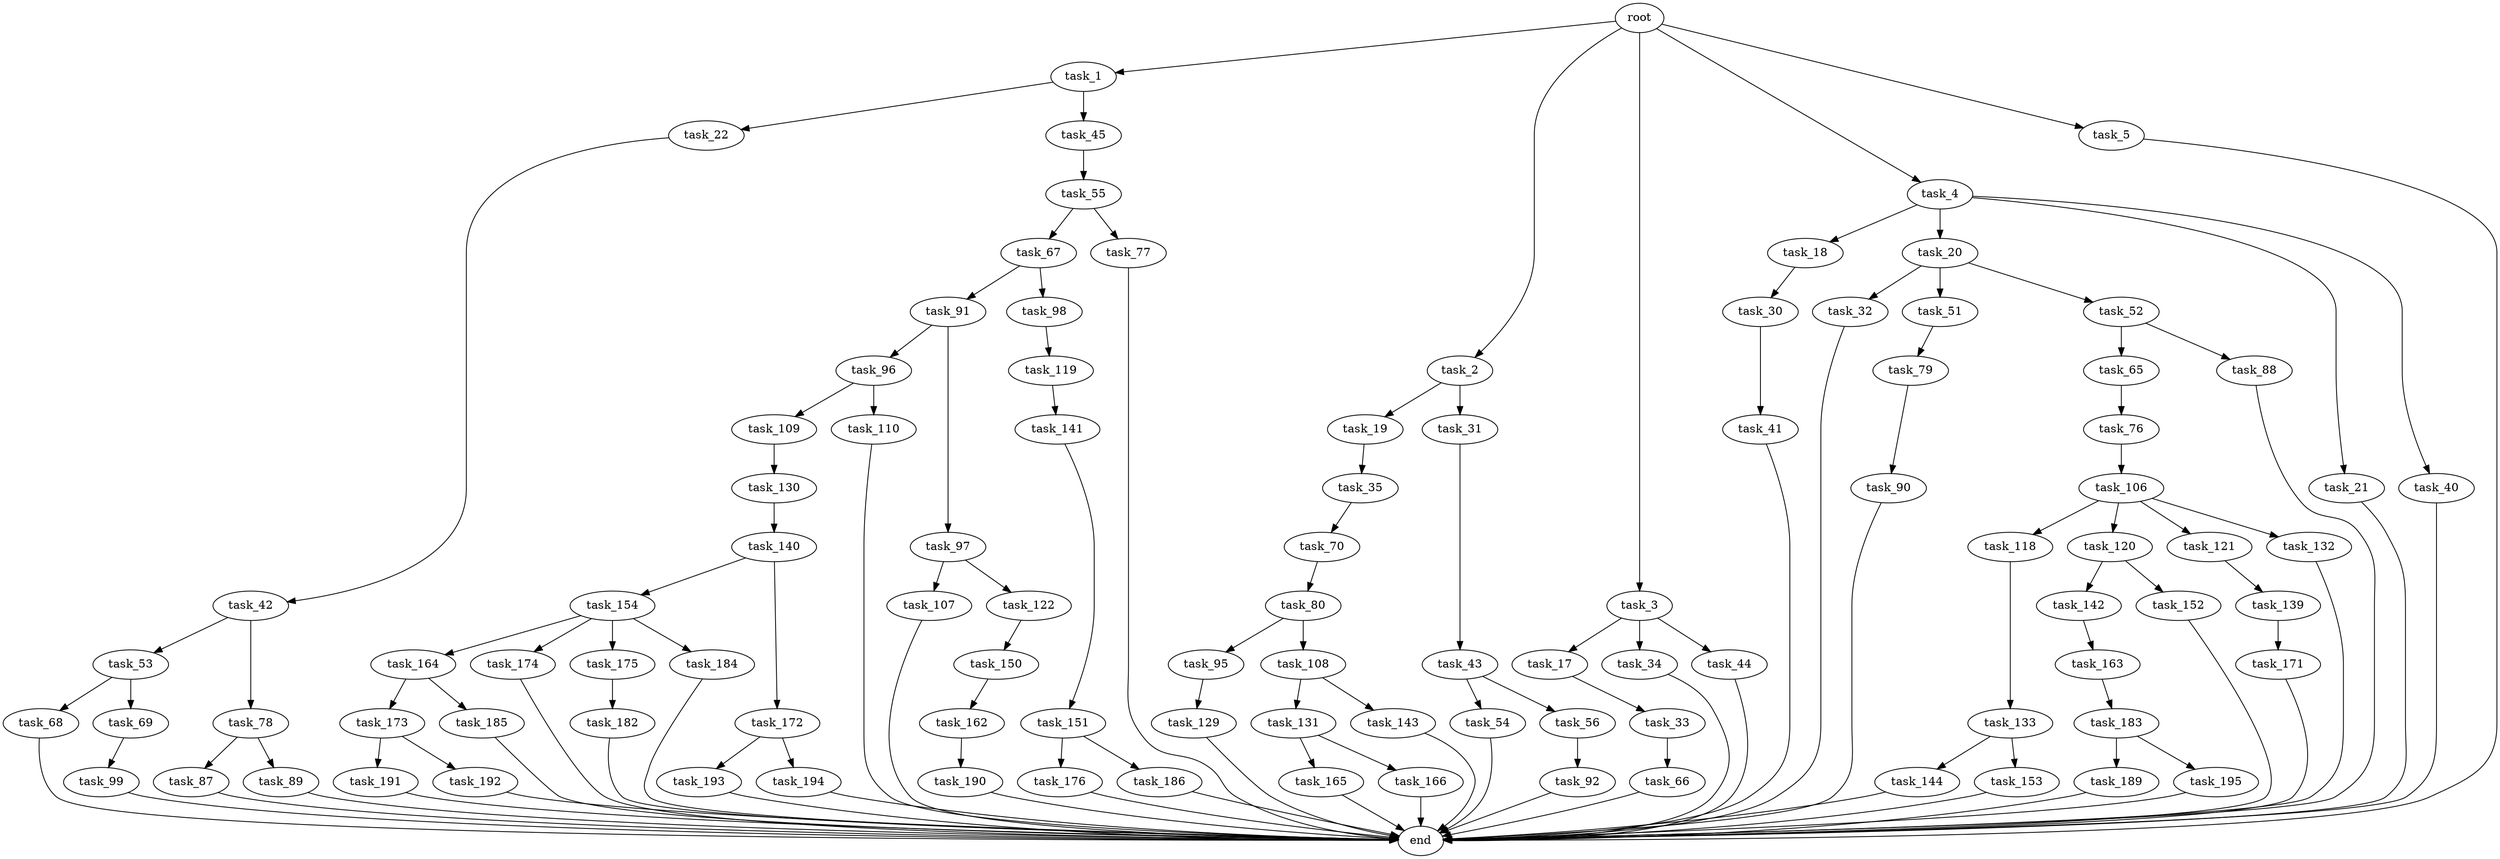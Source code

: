 digraph G {
  root [size="0.000000"];
  task_1 [size="134217728000.000000"];
  task_2 [size="368293445632.000000"];
  task_3 [size="4128988818.000000"];
  task_4 [size="692129758705.000000"];
  task_5 [size="549755813888.000000"];
  task_17 [size="368293445632.000000"];
  task_18 [size="1073741824000.000000"];
  task_19 [size="282543011041.000000"];
  task_20 [size="68719476736.000000"];
  task_21 [size="1073741824000.000000"];
  task_22 [size="213581433270.000000"];
  task_30 [size="2027850444.000000"];
  task_31 [size="7152378997.000000"];
  task_32 [size="4558308053.000000"];
  task_33 [size="150204783101.000000"];
  task_34 [size="134217728000.000000"];
  task_35 [size="84988962433.000000"];
  task_40 [size="76863648315.000000"];
  task_41 [size="4913339075.000000"];
  task_42 [size="825992911048.000000"];
  task_43 [size="8589934592.000000"];
  task_44 [size="471869100831.000000"];
  task_45 [size="108619608094.000000"];
  task_51 [size="1073741824000.000000"];
  task_52 [size="28991029248.000000"];
  task_53 [size="8387201287.000000"];
  task_54 [size="368293445632.000000"];
  task_55 [size="33922810790.000000"];
  task_56 [size="12384870523.000000"];
  task_65 [size="463295943584.000000"];
  task_66 [size="28991029248.000000"];
  task_67 [size="7920967800.000000"];
  task_68 [size="271688327625.000000"];
  task_69 [size="4514383985.000000"];
  task_70 [size="8589934592.000000"];
  task_76 [size="1286163342.000000"];
  task_77 [size="68719476736.000000"];
  task_78 [size="28991029248.000000"];
  task_79 [size="8589934592.000000"];
  task_80 [size="8589934592.000000"];
  task_87 [size="134217728000.000000"];
  task_88 [size="12173457980.000000"];
  task_89 [size="814449226443.000000"];
  task_90 [size="207910132976.000000"];
  task_91 [size="17046929240.000000"];
  task_92 [size="6548934438.000000"];
  task_95 [size="239040518798.000000"];
  task_96 [size="3303332044.000000"];
  task_97 [size="213072606694.000000"];
  task_98 [size="325403099.000000"];
  task_99 [size="231928233984.000000"];
  task_106 [size="782757789696.000000"];
  task_107 [size="15651530783.000000"];
  task_108 [size="856666513.000000"];
  task_109 [size="8589934592.000000"];
  task_110 [size="134217728000.000000"];
  task_118 [size="1073741824000.000000"];
  task_119 [size="134217728000.000000"];
  task_120 [size="1352854921.000000"];
  task_121 [size="75913802674.000000"];
  task_122 [size="14104427318.000000"];
  task_129 [size="238276205790.000000"];
  task_130 [size="943301986.000000"];
  task_131 [size="134217728000.000000"];
  task_132 [size="344467351102.000000"];
  task_133 [size="1073741824000.000000"];
  task_139 [size="208093431383.000000"];
  task_140 [size="553009589487.000000"];
  task_141 [size="874808217932.000000"];
  task_142 [size="8589934592.000000"];
  task_143 [size="368293445632.000000"];
  task_144 [size="1971173273.000000"];
  task_150 [size="6336668461.000000"];
  task_151 [size="1034714574.000000"];
  task_152 [size="11430298805.000000"];
  task_153 [size="231928233984.000000"];
  task_154 [size="25123603993.000000"];
  task_162 [size="8589934592.000000"];
  task_163 [size="1073741824000.000000"];
  task_164 [size="422189179305.000000"];
  task_165 [size="782757789696.000000"];
  task_166 [size="47977460769.000000"];
  task_171 [size="368293445632.000000"];
  task_172 [size="1073741824000.000000"];
  task_173 [size="1875755499.000000"];
  task_174 [size="68719476736.000000"];
  task_175 [size="240983207484.000000"];
  task_176 [size="8589934592.000000"];
  task_182 [size="28991029248.000000"];
  task_183 [size="785565702928.000000"];
  task_184 [size="13726588485.000000"];
  task_185 [size="35129889694.000000"];
  task_186 [size="8589934592.000000"];
  task_189 [size="952012133278.000000"];
  task_190 [size="786512865146.000000"];
  task_191 [size="782757789696.000000"];
  task_192 [size="231928233984.000000"];
  task_193 [size="68719476736.000000"];
  task_194 [size="8589934592.000000"];
  task_195 [size="368293445632.000000"];
  end [size="0.000000"];

  root -> task_1 [size="1.000000"];
  root -> task_2 [size="1.000000"];
  root -> task_3 [size="1.000000"];
  root -> task_4 [size="1.000000"];
  root -> task_5 [size="1.000000"];
  task_1 -> task_22 [size="209715200.000000"];
  task_1 -> task_45 [size="209715200.000000"];
  task_2 -> task_19 [size="411041792.000000"];
  task_2 -> task_31 [size="411041792.000000"];
  task_3 -> task_17 [size="75497472.000000"];
  task_3 -> task_34 [size="75497472.000000"];
  task_3 -> task_44 [size="75497472.000000"];
  task_4 -> task_18 [size="838860800.000000"];
  task_4 -> task_20 [size="838860800.000000"];
  task_4 -> task_21 [size="838860800.000000"];
  task_4 -> task_40 [size="838860800.000000"];
  task_5 -> end [size="1.000000"];
  task_17 -> task_33 [size="411041792.000000"];
  task_18 -> task_30 [size="838860800.000000"];
  task_19 -> task_35 [size="209715200.000000"];
  task_20 -> task_32 [size="134217728.000000"];
  task_20 -> task_51 [size="134217728.000000"];
  task_20 -> task_52 [size="134217728.000000"];
  task_21 -> end [size="1.000000"];
  task_22 -> task_42 [size="679477248.000000"];
  task_30 -> task_41 [size="33554432.000000"];
  task_31 -> task_43 [size="411041792.000000"];
  task_32 -> end [size="1.000000"];
  task_33 -> task_66 [size="134217728.000000"];
  task_34 -> end [size="1.000000"];
  task_35 -> task_70 [size="75497472.000000"];
  task_40 -> end [size="1.000000"];
  task_41 -> end [size="1.000000"];
  task_42 -> task_53 [size="838860800.000000"];
  task_42 -> task_78 [size="838860800.000000"];
  task_43 -> task_54 [size="33554432.000000"];
  task_43 -> task_56 [size="33554432.000000"];
  task_44 -> end [size="1.000000"];
  task_45 -> task_55 [size="209715200.000000"];
  task_51 -> task_79 [size="838860800.000000"];
  task_52 -> task_65 [size="75497472.000000"];
  task_52 -> task_88 [size="75497472.000000"];
  task_53 -> task_68 [size="134217728.000000"];
  task_53 -> task_69 [size="134217728.000000"];
  task_54 -> end [size="1.000000"];
  task_55 -> task_67 [size="134217728.000000"];
  task_55 -> task_77 [size="134217728.000000"];
  task_56 -> task_92 [size="679477248.000000"];
  task_65 -> task_76 [size="536870912.000000"];
  task_66 -> end [size="1.000000"];
  task_67 -> task_91 [size="301989888.000000"];
  task_67 -> task_98 [size="301989888.000000"];
  task_68 -> end [size="1.000000"];
  task_69 -> task_99 [size="536870912.000000"];
  task_70 -> task_80 [size="33554432.000000"];
  task_76 -> task_106 [size="33554432.000000"];
  task_77 -> end [size="1.000000"];
  task_78 -> task_87 [size="75497472.000000"];
  task_78 -> task_89 [size="75497472.000000"];
  task_79 -> task_90 [size="33554432.000000"];
  task_80 -> task_95 [size="33554432.000000"];
  task_80 -> task_108 [size="33554432.000000"];
  task_87 -> end [size="1.000000"];
  task_88 -> end [size="1.000000"];
  task_89 -> end [size="1.000000"];
  task_90 -> end [size="1.000000"];
  task_91 -> task_96 [size="679477248.000000"];
  task_91 -> task_97 [size="679477248.000000"];
  task_92 -> end [size="1.000000"];
  task_95 -> task_129 [size="301989888.000000"];
  task_96 -> task_109 [size="134217728.000000"];
  task_96 -> task_110 [size="134217728.000000"];
  task_97 -> task_107 [size="209715200.000000"];
  task_97 -> task_122 [size="209715200.000000"];
  task_98 -> task_119 [size="33554432.000000"];
  task_99 -> end [size="1.000000"];
  task_106 -> task_118 [size="679477248.000000"];
  task_106 -> task_120 [size="679477248.000000"];
  task_106 -> task_121 [size="679477248.000000"];
  task_106 -> task_132 [size="679477248.000000"];
  task_107 -> end [size="1.000000"];
  task_108 -> task_131 [size="75497472.000000"];
  task_108 -> task_143 [size="75497472.000000"];
  task_109 -> task_130 [size="33554432.000000"];
  task_110 -> end [size="1.000000"];
  task_118 -> task_133 [size="838860800.000000"];
  task_119 -> task_141 [size="209715200.000000"];
  task_120 -> task_142 [size="33554432.000000"];
  task_120 -> task_152 [size="33554432.000000"];
  task_121 -> task_139 [size="301989888.000000"];
  task_122 -> task_150 [size="301989888.000000"];
  task_129 -> end [size="1.000000"];
  task_130 -> task_140 [size="33554432.000000"];
  task_131 -> task_165 [size="209715200.000000"];
  task_131 -> task_166 [size="209715200.000000"];
  task_132 -> end [size="1.000000"];
  task_133 -> task_144 [size="838860800.000000"];
  task_133 -> task_153 [size="838860800.000000"];
  task_139 -> task_171 [size="679477248.000000"];
  task_140 -> task_154 [size="411041792.000000"];
  task_140 -> task_172 [size="411041792.000000"];
  task_141 -> task_151 [size="679477248.000000"];
  task_142 -> task_163 [size="33554432.000000"];
  task_143 -> end [size="1.000000"];
  task_144 -> end [size="1.000000"];
  task_150 -> task_162 [size="679477248.000000"];
  task_151 -> task_176 [size="75497472.000000"];
  task_151 -> task_186 [size="75497472.000000"];
  task_152 -> end [size="1.000000"];
  task_153 -> end [size="1.000000"];
  task_154 -> task_164 [size="75497472.000000"];
  task_154 -> task_174 [size="75497472.000000"];
  task_154 -> task_175 [size="75497472.000000"];
  task_154 -> task_184 [size="75497472.000000"];
  task_162 -> task_190 [size="33554432.000000"];
  task_163 -> task_183 [size="838860800.000000"];
  task_164 -> task_173 [size="411041792.000000"];
  task_164 -> task_185 [size="411041792.000000"];
  task_165 -> end [size="1.000000"];
  task_166 -> end [size="1.000000"];
  task_171 -> end [size="1.000000"];
  task_172 -> task_193 [size="838860800.000000"];
  task_172 -> task_194 [size="838860800.000000"];
  task_173 -> task_191 [size="75497472.000000"];
  task_173 -> task_192 [size="75497472.000000"];
  task_174 -> end [size="1.000000"];
  task_175 -> task_182 [size="301989888.000000"];
  task_176 -> end [size="1.000000"];
  task_182 -> end [size="1.000000"];
  task_183 -> task_189 [size="679477248.000000"];
  task_183 -> task_195 [size="679477248.000000"];
  task_184 -> end [size="1.000000"];
  task_185 -> end [size="1.000000"];
  task_186 -> end [size="1.000000"];
  task_189 -> end [size="1.000000"];
  task_190 -> end [size="1.000000"];
  task_191 -> end [size="1.000000"];
  task_192 -> end [size="1.000000"];
  task_193 -> end [size="1.000000"];
  task_194 -> end [size="1.000000"];
  task_195 -> end [size="1.000000"];
}
